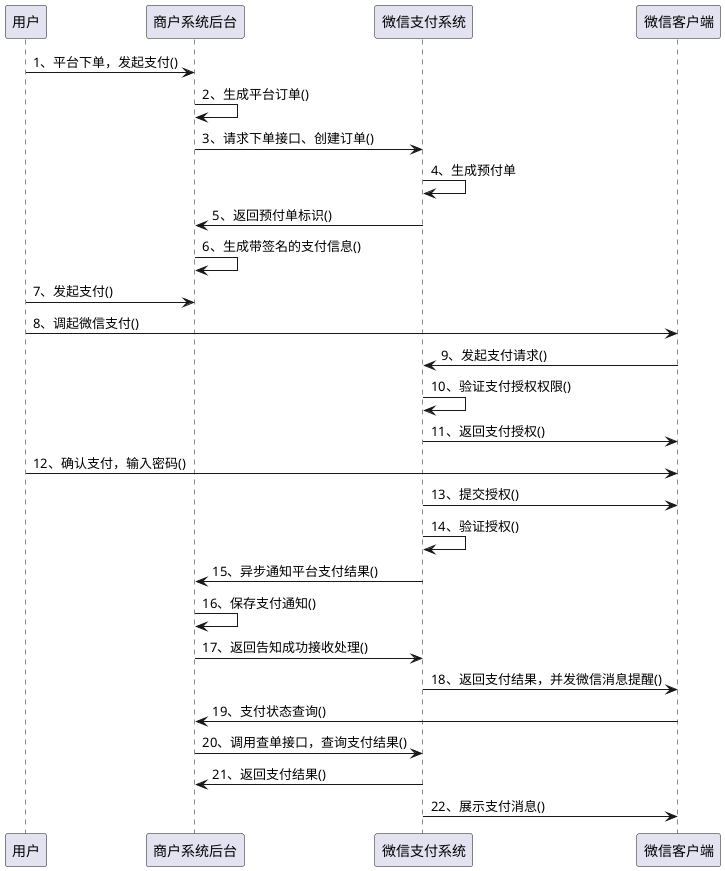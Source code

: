 @startuml

用户 -> 商户系统后台: 1、平台下单，发起支付()

商户系统后台 -> 商户系统后台: 2、生成平台订单()

商户系统后台 -> 微信支付系统: 3、请求下单接口、创建订单()

微信支付系统 -> 微信支付系统: 4、生成预付单

微信支付系统 -> 商户系统后台: 5、返回预付单标识()

商户系统后台 -> 商户系统后台: 6、生成带签名的支付信息()

用户 -> 商户系统后台: 7、发起支付()

用户 -> 微信客户端: 8、调起微信支付()

微信客户端 -> 微信支付系统: 9、发起支付请求()

微信支付系统 -> 微信支付系统: 10、验证支付授权权限()

微信支付系统 -> 微信客户端: 11、返回支付授权()

用户 -> 微信客户端: 12、确认支付，输入密码()

微信支付系统 -> 微信客户端: 13、提交授权()

微信支付系统 -> 微信支付系统: 14、验证授权()

微信支付系统 -> 商户系统后台: 15、异步通知平台支付结果()

商户系统后台 -> 商户系统后台: 16、保存支付通知()

商户系统后台 -> 微信支付系统: 17、返回告知成功接收处理()

微信支付系统 -> 微信客户端: 18、返回支付结果，并发微信消息提醒()

微信客户端 -> 商户系统后台: 19、支付状态查询()

商户系统后台 -> 微信支付系统: 20、调用查单接口，查询支付结果()

微信支付系统 -> 商户系统后台: 21、返回支付结果()

微信支付系统 -> 微信客户端: 22、展示支付消息()
@enduml